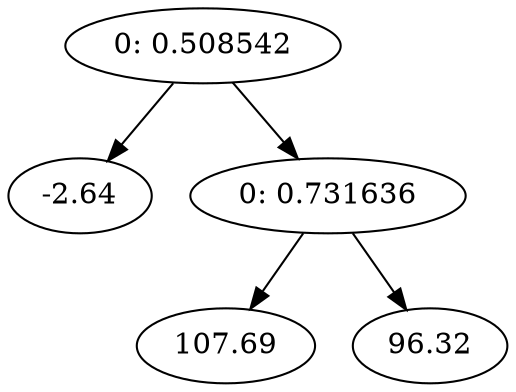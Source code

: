 digraph decision_tree {
    "e1b05249-eb8e-4afd-837c-d2f5a5299a6a" [label="0: 0.508542"];
    "b82d5e44-41de-40ec-8558-fad039b53058" [label="-2.64"];
    "0b668e3e-42eb-4735-a6ba-420826ffc809" [label="0: 0.731636"];
    "e1a950cd-cd46-4ce1-941e-c59c56377d2e" [label="107.69"];
    "b2ee8f32-0401-4b83-a2ee-3f9212b6d8a1" [label="96.32"];
    "e1b05249-eb8e-4afd-837c-d2f5a5299a6a" -> "b82d5e44-41de-40ec-8558-fad039b53058";
    "e1b05249-eb8e-4afd-837c-d2f5a5299a6a" -> "0b668e3e-42eb-4735-a6ba-420826ffc809";
    "0b668e3e-42eb-4735-a6ba-420826ffc809" -> "e1a950cd-cd46-4ce1-941e-c59c56377d2e";
    "0b668e3e-42eb-4735-a6ba-420826ffc809" -> "b2ee8f32-0401-4b83-a2ee-3f9212b6d8a1";
}
